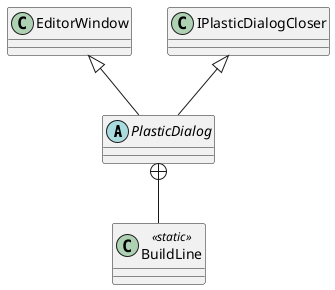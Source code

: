 @startuml
abstract class PlasticDialog {
}
class BuildLine <<static>> {
}
EditorWindow <|-- PlasticDialog
IPlasticDialogCloser <|-- PlasticDialog
PlasticDialog +-- BuildLine
@enduml

